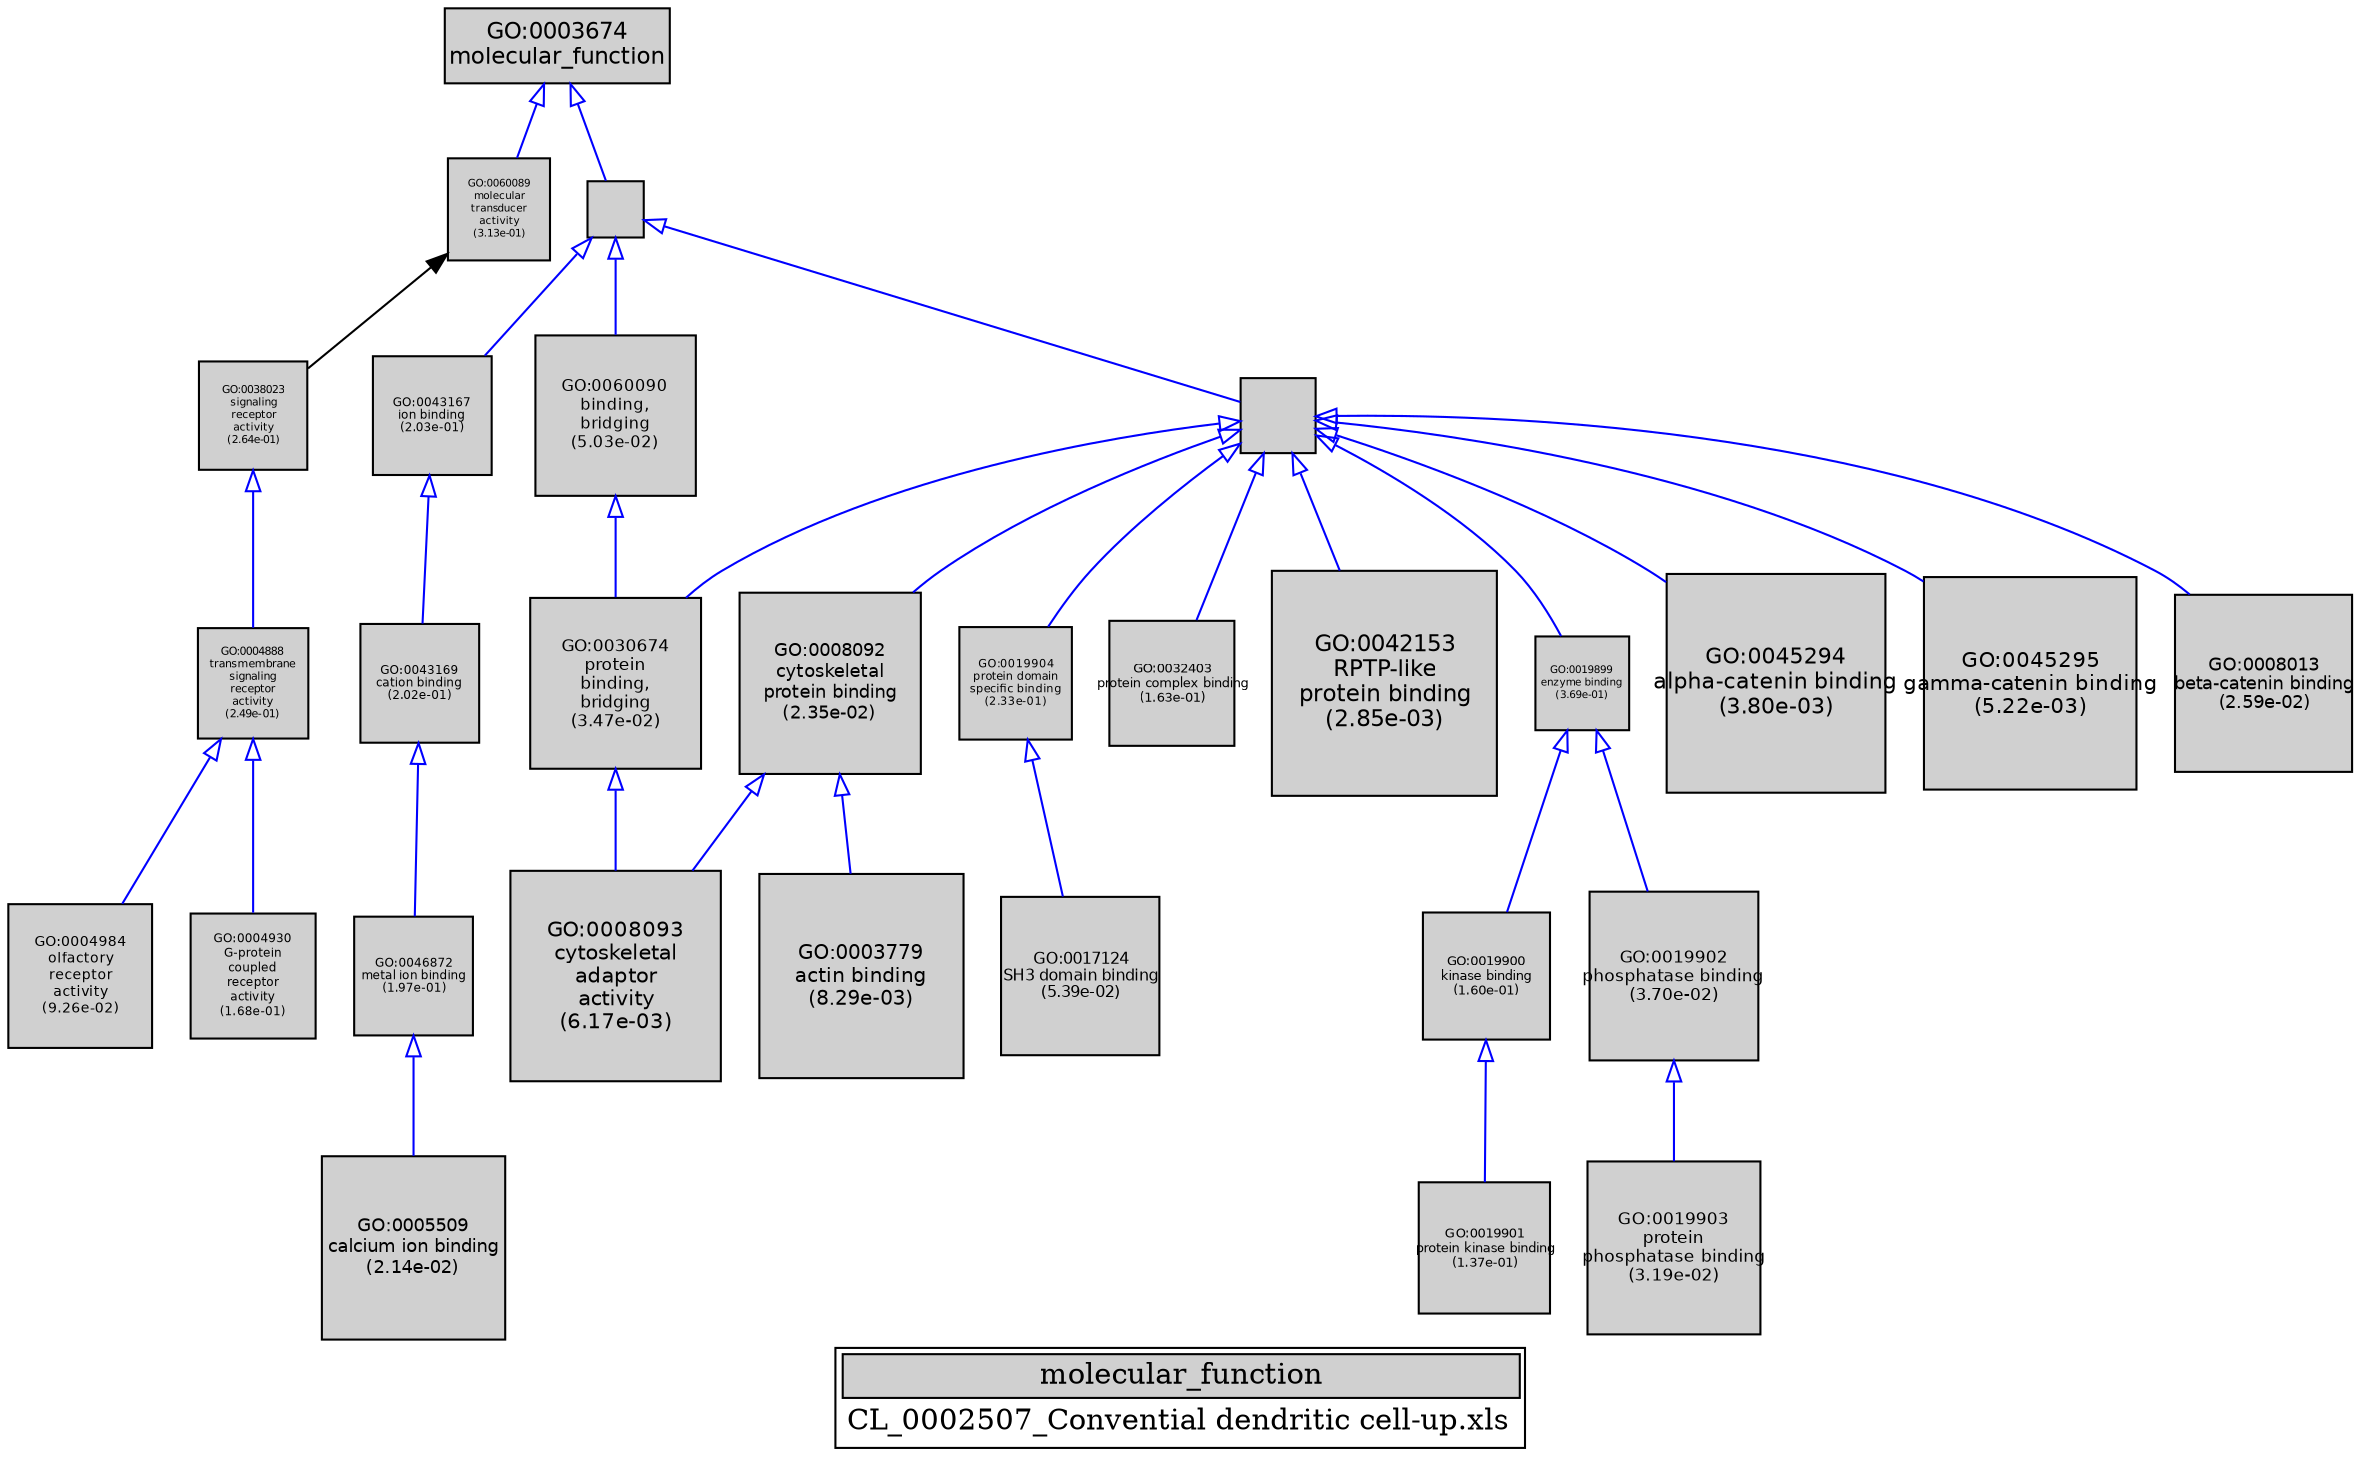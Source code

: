 digraph "molecular_function" {
graph [ bgcolor = "#FFFFFF", label = <<TABLE COLOR="black" BGCOLOR="white"><TR><TD COLSPAN="2" BGCOLOR="#D0D0D0"><FONT COLOR="black">molecular_function</FONT></TD></TR><TR><TD BORDER="0">CL_0002507_Convential dendritic cell-up.xls</TD></TR></TABLE>> ];
node [ fontname = "Helvetica" ];

subgraph "nodes" {

node [ style = "filled", fixedsize = "true", width = 1, shape = "box", fontsize = 9, fillcolor = "#D0D0D0", fontcolor = "black", color = "black" ];

"GO:0042153" [ URL = "#GO:0042153", label = <<TABLE BORDER="0"><TR><TD>GO:0042153<BR/>RPTP-like<BR/>protein binding<BR/>(2.85e-03)</TD></TR></TABLE>>, width = 1.5, shape = "box", fontsize = 10.8, height = 1.5 ];
"GO:0019899" [ URL = "#GO:0019899", label = <<TABLE BORDER="0"><TR><TD>GO:0019899<BR/>enzyme binding<BR/>(3.69e-01)</TD></TR></TABLE>>, width = 0.625517094388, shape = "box", fontsize = 5.0, height = 0.625517094388 ];
"GO:0038023" [ URL = "#GO:0038023", label = <<TABLE BORDER="0"><TR><TD>GO:0038023<BR/>signaling<BR/>receptor<BR/>activity<BR/>(2.64e-01)</TD></TR></TABLE>>, width = 0.720225741764, shape = "box", fontsize = 5.1856253407, height = 0.720225741764 ];
"GO:0019900" [ URL = "#GO:0019900", label = <<TABLE BORDER="0"><TR><TD>GO:0019900<BR/>kinase binding<BR/>(1.60e-01)</TD></TR></TABLE>>, width = 0.842860092016, shape = "box", fontsize = 6.06859266251, height = 0.842860092016 ];
"GO:0046872" [ URL = "#GO:0046872", label = <<TABLE BORDER="0"><TR><TD>GO:0046872<BR/>metal ion binding<BR/>(1.97e-01)</TD></TR></TABLE>>, width = 0.794532501745, shape = "box", fontsize = 5.72063401256, height = 0.794532501745 ];
"GO:0019903" [ URL = "#GO:0019903", label = <<TABLE BORDER="0"><TR><TD>GO:0019903<BR/>protein<BR/>phosphatase binding<BR/>(3.19e-02)</TD></TR></TABLE>>, width = 1.15186846431, shape = "box", fontsize = 8.29345294304, height = 1.15186846431 ];
"GO:0003779" [ URL = "#GO:0003779", label = <<TABLE BORDER="0"><TR><TD>GO:0003779<BR/>actin binding<BR/>(8.29e-03)</TD></TR></TABLE>>, width = 1.35723529028, shape = "box", fontsize = 9.77209409001, height = 1.35723529028 ];
"GO:0030674" [ URL = "#GO:0030674", label = <<TABLE BORDER="0"><TR><TD>GO:0030674<BR/>protein<BR/>binding,<BR/>bridging<BR/>(3.47e-02)</TD></TR></TABLE>>, width = 1.13795655177, shape = "box", fontsize = 8.19328717272, height = 1.13795655177 ];
"GO:0004984" [ URL = "#GO:0004984", label = <<TABLE BORDER="0"><TR><TD>GO:0004984<BR/>olfactory<BR/>receptor<BR/>activity<BR/>(9.26e-02)</TD></TR></TABLE>>, width = 0.958900691216, shape = "box", fontsize = 6.90408497675, height = 0.958900691216 ];
"GO:0043169" [ URL = "#GO:0043169", label = <<TABLE BORDER="0"><TR><TD>GO:0043169<BR/>cation binding<BR/>(2.02e-01)</TD></TR></TABLE>>, width = 0.788466259091, shape = "box", fontsize = 5.67695706546, height = 0.788466259091 ];
"GO:0005509" [ URL = "#GO:0005509", label = <<TABLE BORDER="0"><TR><TD>GO:0005509<BR/>calcium ion binding<BR/>(2.14e-02)</TD></TR></TABLE>>, width = 1.21604593012, shape = "box", fontsize = 8.75553069687, height = 1.21604593012 ];
"GO:0060090" [ URL = "#GO:0060090", label = <<TABLE BORDER="0"><TR><TD>GO:0060090<BR/>binding,<BR/>bridging<BR/>(5.03e-02)</TD></TR></TABLE>>, width = 1.07381137608, shape = "box", fontsize = 7.7314419078, height = 1.07381137608 ];
"GO:0017124" [ URL = "#GO:0017124", label = <<TABLE BORDER="0"><TR><TD>GO:0017124<BR/>SH3 domain binding<BR/>(5.39e-02)</TD></TR></TABLE>>, width = 1.06130912813, shape = "box", fontsize = 7.64142572255, height = 1.06130912813 ];
"GO:0003674" [ URL = "#GO:0003674", label = <<TABLE BORDER="0"><TR><TD>GO:0003674<BR/>molecular_function</TD></TR></TABLE>>, width = 1.5, shape = "box", fontsize = 10.8 ];
"GO:0060089" [ URL = "#GO:0060089", label = <<TABLE BORDER="0"><TR><TD>GO:0060089<BR/>molecular<BR/>transducer<BR/>activity<BR/>(3.13e-01)</TD></TR></TABLE>>, width = 0.674210958132, shape = "box", fontsize = 5.0, height = 0.674210958132 ];
"GO:0004888" [ URL = "#GO:0004888", label = <<TABLE BORDER="0"><TR><TD>GO:0004888<BR/>transmembrane<BR/>signaling<BR/>receptor<BR/>activity<BR/>(2.49e-01)</TD></TR></TABLE>>, width = 0.735426364788, shape = "box", fontsize = 5.29506982648, height = 0.735426364788 ];
"GO:0019902" [ URL = "#GO:0019902", label = <<TABLE BORDER="0"><TR><TD>GO:0019902<BR/>phosphatase binding<BR/>(3.70e-02)</TD></TR></TABLE>>, width = 1.12709407862, shape = "box", fontsize = 8.1150773661, height = 1.12709407862 ];
"GO:0045294" [ URL = "#GO:0045294", label = <<TABLE BORDER="0"><TR><TD>GO:0045294<BR/>alpha-catenin binding<BR/>(3.80e-03)</TD></TR></TABLE>>, width = 1.46293775827, shape = "box", fontsize = 10.5331518595, height = 1.46293775827 ];
"GO:0045295" [ URL = "#GO:0045295", label = <<TABLE BORDER="0"><TR><TD>GO:0045295<BR/>gamma-catenin binding<BR/>(5.22e-03)</TD></TR></TABLE>>, width = 1.42080574339, shape = "box", fontsize = 10.2298013524, height = 1.42080574339 ];
"GO:0008013" [ URL = "#GO:0008013", label = <<TABLE BORDER="0"><TR><TD>GO:0008013<BR/>beta-catenin binding<BR/>(2.59e-02)</TD></TR></TABLE>>, width = 1.18612586369, shape = "box", fontsize = 8.5401062186, height = 1.18612586369 ];
"GO:0008093" [ URL = "#GO:0008093", label = <<TABLE BORDER="0"><TR><TD>GO:0008093<BR/>cytoskeletal<BR/>adaptor<BR/>activity<BR/>(6.17e-03)</TD></TR></TABLE>>, width = 1.39820847326, shape = "box", fontsize = 10.0671010075, height = 1.39820847326 ];
"GO:0005515" [ URL = "#GO:0005515", label = "", width = 0.494352979059, shape = "box", height = 0.494352979059 ];
"GO:0019904" [ URL = "#GO:0019904", label = <<TABLE BORDER="0"><TR><TD>GO:0019904<BR/>protein domain<BR/>specific binding<BR/>(2.33e-01)</TD></TR></TABLE>>, width = 0.752497485073, shape = "box", fontsize = 5.41798189253, height = 0.752497485073 ];
"GO:0043167" [ URL = "#GO:0043167", label = <<TABLE BORDER="0"><TR><TD>GO:0043167<BR/>ion binding<BR/>(2.03e-01)</TD></TR></TABLE>>, width = 0.786560859849, shape = "box", fontsize = 5.66323819091, height = 0.786560859849 ];
"GO:0019901" [ URL = "#GO:0019901", label = <<TABLE BORDER="0"><TR><TD>GO:0019901<BR/>protein kinase binding<BR/>(1.37e-01)</TD></TR></TABLE>>, width = 0.877015001051, shape = "box", fontsize = 6.31450800757, height = 0.877015001051 ];
"GO:0004930" [ URL = "#GO:0004930", label = <<TABLE BORDER="0"><TR><TD>GO:0004930<BR/>G-protein<BR/>coupled<BR/>receptor<BR/>activity<BR/>(1.68e-01)</TD></TR></TABLE>>, width = 0.831914616982, shape = "box", fontsize = 5.98978524227, height = 0.831914616982 ];
"GO:0008092" [ URL = "#GO:0008092", label = <<TABLE BORDER="0"><TR><TD>GO:0008092<BR/>cytoskeletal<BR/>protein binding<BR/>(2.35e-02)</TD></TR></TABLE>>, width = 1.2014463792, shape = "box", fontsize = 8.65041393022, height = 1.2014463792 ];
"GO:0005488" [ URL = "#GO:0005488", label = "", width = 0.376449726839, shape = "box", height = 0.376449726839 ];
"GO:0032403" [ URL = "#GO:0032403", label = <<TABLE BORDER="0"><TR><TD>GO:0032403<BR/>protein complex binding<BR/>(1.63e-01)</TD></TR></TABLE>>, width = 0.838257411159, shape = "box", fontsize = 6.03545336035, height = 0.838257411159 ];
}
subgraph "edges" {


edge [ dir = "back", weight = 1 ];
subgraph "regulates" {


edge [ color = "cyan", arrowtail = "none" ];
subgraph "positive" {


edge [ color = "green", arrowtail = "vee" ];
}
subgraph "negative" {


edge [ color = "red", arrowtail = "tee" ];
}
}
subgraph "part_of" {


edge [ color = "purple", arrowtail = "diamond", weight = 2.5 ];
}
subgraph "is_a" {


edge [ color = "blue", arrowtail = "empty", weight = 5.0 ];
"GO:0008092" -> "GO:0003779";
"GO:0019899" -> "GO:0019902";
"GO:0038023" -> "GO:0004888";
"GO:0043167" -> "GO:0043169";
"GO:0005515" -> "GO:0019899";
"GO:0005515" -> "GO:0030674";
"GO:0005515" -> "GO:0042153";
"GO:0019902" -> "GO:0019903";
"GO:0005515" -> "GO:0045294";
"GO:0005515" -> "GO:0008013";
"GO:0005515" -> "GO:0032403";
"GO:0043169" -> "GO:0046872";
"GO:0019904" -> "GO:0017124";
"GO:0046872" -> "GO:0005509";
"GO:0030674" -> "GO:0008093";
"GO:0003674" -> "GO:0060089";
"GO:0005488" -> "GO:0005515";
"GO:0004888" -> "GO:0004930";
"GO:0008092" -> "GO:0008093";
"GO:0005515" -> "GO:0008092";
"GO:0019900" -> "GO:0019901";
"GO:0060090" -> "GO:0030674";
"GO:0005515" -> "GO:0045295";
"GO:0004888" -> "GO:0004984";
"GO:0005488" -> "GO:0060090";
"GO:0005515" -> "GO:0019904";
"GO:0005488" -> "GO:0043167";
"GO:0019899" -> "GO:0019900";
"GO:0003674" -> "GO:0005488";
}
"GO:0060089" -> "GO:0038023";
}
}
